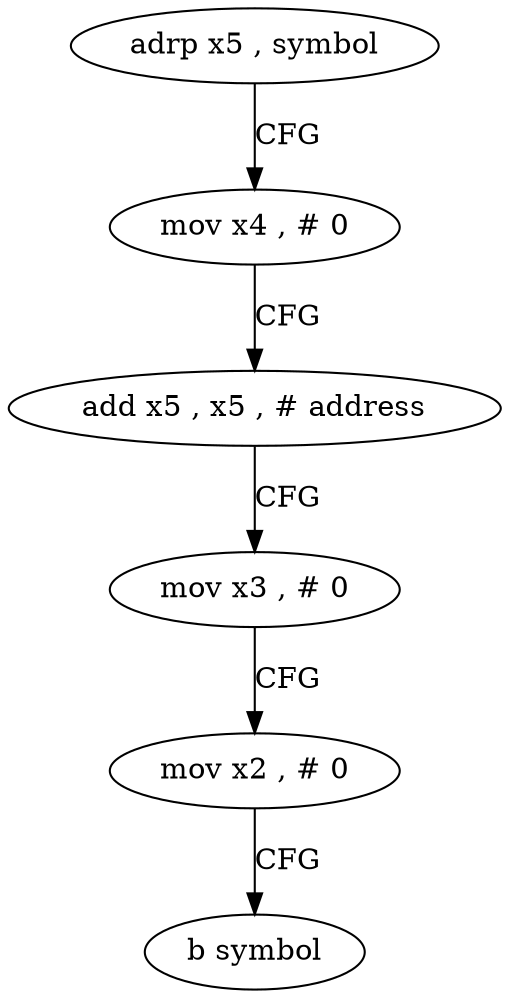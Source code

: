 digraph "func" {
"4269976" [label = "adrp x5 , symbol" ]
"4269980" [label = "mov x4 , # 0" ]
"4269984" [label = "add x5 , x5 , # address" ]
"4269988" [label = "mov x3 , # 0" ]
"4269992" [label = "mov x2 , # 0" ]
"4269996" [label = "b symbol" ]
"4269976" -> "4269980" [ label = "CFG" ]
"4269980" -> "4269984" [ label = "CFG" ]
"4269984" -> "4269988" [ label = "CFG" ]
"4269988" -> "4269992" [ label = "CFG" ]
"4269992" -> "4269996" [ label = "CFG" ]
}
